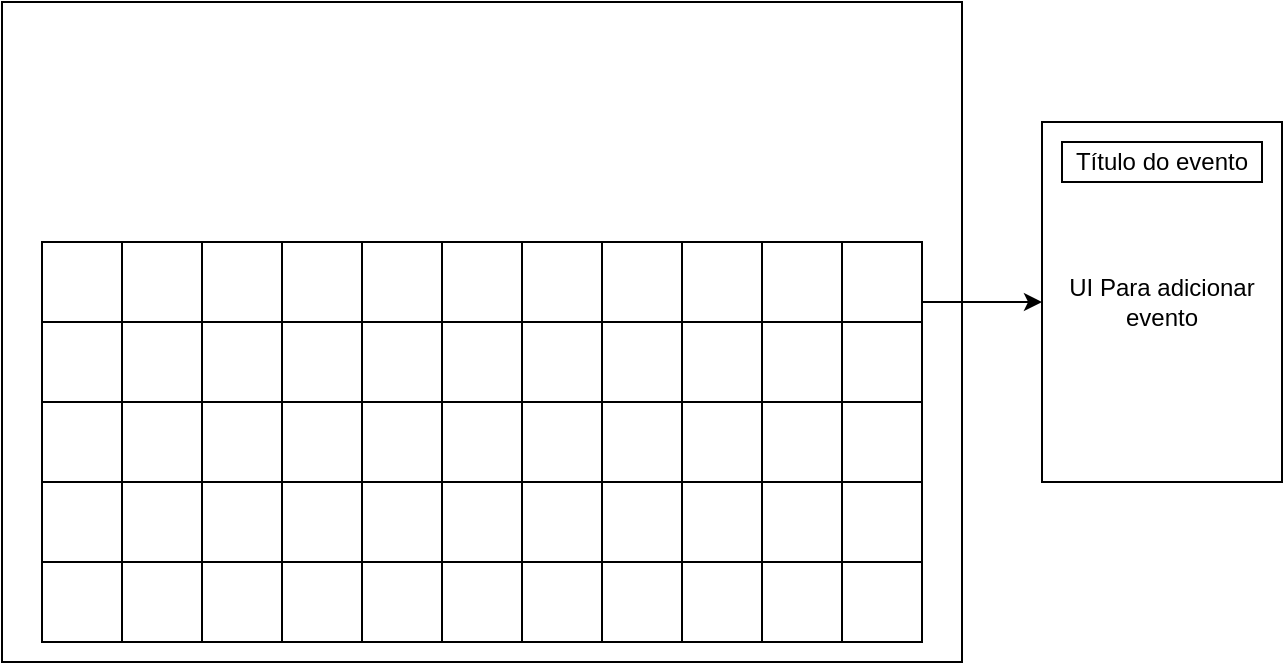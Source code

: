 <mxfile version="23.1.1" type="github">
  <diagram name="Page-1" id="lbBsrAstLEAVmpULbql0">
    <mxGraphModel dx="880" dy="510" grid="1" gridSize="10" guides="1" tooltips="1" connect="1" arrows="1" fold="1" page="1" pageScale="1" pageWidth="850" pageHeight="1100" math="0" shadow="0">
      <root>
        <mxCell id="0" />
        <mxCell id="1" parent="0" />
        <mxCell id="hrJdVnATFdpWf6Ox_6j2-1" value="" style="rounded=0;whiteSpace=wrap;html=1;" vertex="1" parent="1">
          <mxGeometry x="70" y="20" width="480" height="330" as="geometry" />
        </mxCell>
        <mxCell id="hrJdVnATFdpWf6Ox_6j2-2" value="" style="rounded=0;whiteSpace=wrap;html=1;" vertex="1" parent="1">
          <mxGeometry x="90" y="140" width="40" height="40" as="geometry" />
        </mxCell>
        <mxCell id="hrJdVnATFdpWf6Ox_6j2-3" value="" style="rounded=0;whiteSpace=wrap;html=1;" vertex="1" parent="1">
          <mxGeometry x="170" y="180" width="40" height="40" as="geometry" />
        </mxCell>
        <mxCell id="hrJdVnATFdpWf6Ox_6j2-4" value="" style="rounded=0;whiteSpace=wrap;html=1;" vertex="1" parent="1">
          <mxGeometry x="90" y="260" width="40" height="40" as="geometry" />
        </mxCell>
        <mxCell id="hrJdVnATFdpWf6Ox_6j2-5" value="" style="rounded=0;whiteSpace=wrap;html=1;" vertex="1" parent="1">
          <mxGeometry x="130" y="260" width="40" height="40" as="geometry" />
        </mxCell>
        <mxCell id="hrJdVnATFdpWf6Ox_6j2-6" value="" style="rounded=0;whiteSpace=wrap;html=1;" vertex="1" parent="1">
          <mxGeometry x="90" y="300" width="40" height="40" as="geometry" />
        </mxCell>
        <mxCell id="hrJdVnATFdpWf6Ox_6j2-7" value="" style="rounded=0;whiteSpace=wrap;html=1;" vertex="1" parent="1">
          <mxGeometry x="130" y="300" width="40" height="40" as="geometry" />
        </mxCell>
        <mxCell id="hrJdVnATFdpWf6Ox_6j2-8" value="" style="rounded=0;whiteSpace=wrap;html=1;" vertex="1" parent="1">
          <mxGeometry x="90" y="180" width="40" height="40" as="geometry" />
        </mxCell>
        <mxCell id="hrJdVnATFdpWf6Ox_6j2-9" value="" style="rounded=0;whiteSpace=wrap;html=1;" vertex="1" parent="1">
          <mxGeometry x="170" y="220" width="40" height="45" as="geometry" />
        </mxCell>
        <mxCell id="hrJdVnATFdpWf6Ox_6j2-10" value="" style="rounded=0;whiteSpace=wrap;html=1;" vertex="1" parent="1">
          <mxGeometry x="170" y="260" width="40" height="40" as="geometry" />
        </mxCell>
        <mxCell id="hrJdVnATFdpWf6Ox_6j2-11" value="" style="rounded=0;whiteSpace=wrap;html=1;" vertex="1" parent="1">
          <mxGeometry x="170" y="300" width="40" height="40" as="geometry" />
        </mxCell>
        <mxCell id="hrJdVnATFdpWf6Ox_6j2-12" value="" style="rounded=0;whiteSpace=wrap;html=1;" vertex="1" parent="1">
          <mxGeometry x="130" y="220" width="40" height="40" as="geometry" />
        </mxCell>
        <mxCell id="hrJdVnATFdpWf6Ox_6j2-13" value="" style="rounded=0;whiteSpace=wrap;html=1;" vertex="1" parent="1">
          <mxGeometry x="130" y="180" width="40" height="40" as="geometry" />
        </mxCell>
        <mxCell id="hrJdVnATFdpWf6Ox_6j2-14" value="" style="rounded=0;whiteSpace=wrap;html=1;" vertex="1" parent="1">
          <mxGeometry x="90" y="220" width="40" height="40" as="geometry" />
        </mxCell>
        <mxCell id="hrJdVnATFdpWf6Ox_6j2-17" value="" style="rounded=0;whiteSpace=wrap;html=1;" vertex="1" parent="1">
          <mxGeometry x="130" y="140" width="40" height="40" as="geometry" />
        </mxCell>
        <mxCell id="hrJdVnATFdpWf6Ox_6j2-18" value="" style="rounded=0;whiteSpace=wrap;html=1;" vertex="1" parent="1">
          <mxGeometry x="170" y="140" width="40" height="40" as="geometry" />
        </mxCell>
        <mxCell id="hrJdVnATFdpWf6Ox_6j2-19" value="" style="rounded=0;whiteSpace=wrap;html=1;" vertex="1" parent="1">
          <mxGeometry x="210" y="140" width="40" height="40" as="geometry" />
        </mxCell>
        <mxCell id="hrJdVnATFdpWf6Ox_6j2-20" value="" style="rounded=0;whiteSpace=wrap;html=1;" vertex="1" parent="1">
          <mxGeometry x="290" y="180" width="40" height="40" as="geometry" />
        </mxCell>
        <mxCell id="hrJdVnATFdpWf6Ox_6j2-21" value="" style="rounded=0;whiteSpace=wrap;html=1;" vertex="1" parent="1">
          <mxGeometry x="210" y="260" width="40" height="40" as="geometry" />
        </mxCell>
        <mxCell id="hrJdVnATFdpWf6Ox_6j2-22" value="" style="rounded=0;whiteSpace=wrap;html=1;" vertex="1" parent="1">
          <mxGeometry x="250" y="260" width="40" height="40" as="geometry" />
        </mxCell>
        <mxCell id="hrJdVnATFdpWf6Ox_6j2-23" value="" style="rounded=0;whiteSpace=wrap;html=1;" vertex="1" parent="1">
          <mxGeometry x="210" y="300" width="40" height="40" as="geometry" />
        </mxCell>
        <mxCell id="hrJdVnATFdpWf6Ox_6j2-24" value="" style="rounded=0;whiteSpace=wrap;html=1;" vertex="1" parent="1">
          <mxGeometry x="250" y="300" width="40" height="40" as="geometry" />
        </mxCell>
        <mxCell id="hrJdVnATFdpWf6Ox_6j2-25" value="" style="rounded=0;whiteSpace=wrap;html=1;" vertex="1" parent="1">
          <mxGeometry x="210" y="180" width="40" height="40" as="geometry" />
        </mxCell>
        <mxCell id="hrJdVnATFdpWf6Ox_6j2-26" value="" style="rounded=0;whiteSpace=wrap;html=1;" vertex="1" parent="1">
          <mxGeometry x="290" y="220" width="40" height="45" as="geometry" />
        </mxCell>
        <mxCell id="hrJdVnATFdpWf6Ox_6j2-27" value="" style="rounded=0;whiteSpace=wrap;html=1;" vertex="1" parent="1">
          <mxGeometry x="290" y="260" width="40" height="40" as="geometry" />
        </mxCell>
        <mxCell id="hrJdVnATFdpWf6Ox_6j2-28" value="" style="rounded=0;whiteSpace=wrap;html=1;" vertex="1" parent="1">
          <mxGeometry x="290" y="300" width="40" height="40" as="geometry" />
        </mxCell>
        <mxCell id="hrJdVnATFdpWf6Ox_6j2-29" value="" style="rounded=0;whiteSpace=wrap;html=1;" vertex="1" parent="1">
          <mxGeometry x="250" y="220" width="40" height="40" as="geometry" />
        </mxCell>
        <mxCell id="hrJdVnATFdpWf6Ox_6j2-30" value="" style="rounded=0;whiteSpace=wrap;html=1;" vertex="1" parent="1">
          <mxGeometry x="250" y="180" width="40" height="40" as="geometry" />
        </mxCell>
        <mxCell id="hrJdVnATFdpWf6Ox_6j2-31" value="" style="rounded=0;whiteSpace=wrap;html=1;" vertex="1" parent="1">
          <mxGeometry x="210" y="220" width="40" height="40" as="geometry" />
        </mxCell>
        <mxCell id="hrJdVnATFdpWf6Ox_6j2-32" value="" style="rounded=0;whiteSpace=wrap;html=1;" vertex="1" parent="1">
          <mxGeometry x="250" y="140" width="40" height="40" as="geometry" />
        </mxCell>
        <mxCell id="hrJdVnATFdpWf6Ox_6j2-33" value="" style="rounded=0;whiteSpace=wrap;html=1;" vertex="1" parent="1">
          <mxGeometry x="290" y="140" width="40" height="40" as="geometry" />
        </mxCell>
        <mxCell id="hrJdVnATFdpWf6Ox_6j2-34" value="" style="rounded=0;whiteSpace=wrap;html=1;" vertex="1" parent="1">
          <mxGeometry x="330" y="140" width="40" height="40" as="geometry" />
        </mxCell>
        <mxCell id="hrJdVnATFdpWf6Ox_6j2-35" value="" style="rounded=0;whiteSpace=wrap;html=1;" vertex="1" parent="1">
          <mxGeometry x="410" y="180" width="40" height="40" as="geometry" />
        </mxCell>
        <mxCell id="hrJdVnATFdpWf6Ox_6j2-36" value="" style="rounded=0;whiteSpace=wrap;html=1;" vertex="1" parent="1">
          <mxGeometry x="330" y="260" width="40" height="40" as="geometry" />
        </mxCell>
        <mxCell id="hrJdVnATFdpWf6Ox_6j2-37" value="" style="rounded=0;whiteSpace=wrap;html=1;" vertex="1" parent="1">
          <mxGeometry x="370" y="260" width="40" height="40" as="geometry" />
        </mxCell>
        <mxCell id="hrJdVnATFdpWf6Ox_6j2-38" value="" style="rounded=0;whiteSpace=wrap;html=1;" vertex="1" parent="1">
          <mxGeometry x="330" y="300" width="40" height="40" as="geometry" />
        </mxCell>
        <mxCell id="hrJdVnATFdpWf6Ox_6j2-39" value="" style="rounded=0;whiteSpace=wrap;html=1;" vertex="1" parent="1">
          <mxGeometry x="370" y="300" width="40" height="40" as="geometry" />
        </mxCell>
        <mxCell id="hrJdVnATFdpWf6Ox_6j2-40" value="" style="rounded=0;whiteSpace=wrap;html=1;" vertex="1" parent="1">
          <mxGeometry x="330" y="180" width="40" height="40" as="geometry" />
        </mxCell>
        <mxCell id="hrJdVnATFdpWf6Ox_6j2-41" value="" style="rounded=0;whiteSpace=wrap;html=1;" vertex="1" parent="1">
          <mxGeometry x="410" y="220" width="40" height="45" as="geometry" />
        </mxCell>
        <mxCell id="hrJdVnATFdpWf6Ox_6j2-42" value="" style="rounded=0;whiteSpace=wrap;html=1;" vertex="1" parent="1">
          <mxGeometry x="410" y="260" width="40" height="40" as="geometry" />
        </mxCell>
        <mxCell id="hrJdVnATFdpWf6Ox_6j2-43" value="" style="rounded=0;whiteSpace=wrap;html=1;" vertex="1" parent="1">
          <mxGeometry x="410" y="300" width="40" height="40" as="geometry" />
        </mxCell>
        <mxCell id="hrJdVnATFdpWf6Ox_6j2-44" value="" style="rounded=0;whiteSpace=wrap;html=1;" vertex="1" parent="1">
          <mxGeometry x="370" y="220" width="40" height="40" as="geometry" />
        </mxCell>
        <mxCell id="hrJdVnATFdpWf6Ox_6j2-45" value="" style="rounded=0;whiteSpace=wrap;html=1;" vertex="1" parent="1">
          <mxGeometry x="370" y="180" width="40" height="40" as="geometry" />
        </mxCell>
        <mxCell id="hrJdVnATFdpWf6Ox_6j2-46" value="" style="rounded=0;whiteSpace=wrap;html=1;" vertex="1" parent="1">
          <mxGeometry x="330" y="220" width="40" height="40" as="geometry" />
        </mxCell>
        <mxCell id="hrJdVnATFdpWf6Ox_6j2-47" value="" style="rounded=0;whiteSpace=wrap;html=1;" vertex="1" parent="1">
          <mxGeometry x="370" y="140" width="40" height="40" as="geometry" />
        </mxCell>
        <mxCell id="hrJdVnATFdpWf6Ox_6j2-48" value="" style="rounded=0;whiteSpace=wrap;html=1;" vertex="1" parent="1">
          <mxGeometry x="410" y="140" width="40" height="40" as="geometry" />
        </mxCell>
        <mxCell id="hrJdVnATFdpWf6Ox_6j2-49" value="" style="rounded=0;whiteSpace=wrap;html=1;" vertex="1" parent="1">
          <mxGeometry x="450" y="140" width="40" height="40" as="geometry" />
        </mxCell>
        <mxCell id="hrJdVnATFdpWf6Ox_6j2-51" value="" style="rounded=0;whiteSpace=wrap;html=1;" vertex="1" parent="1">
          <mxGeometry x="450" y="260" width="40" height="40" as="geometry" />
        </mxCell>
        <mxCell id="hrJdVnATFdpWf6Ox_6j2-52" value="" style="rounded=0;whiteSpace=wrap;html=1;" vertex="1" parent="1">
          <mxGeometry x="490" y="260" width="40" height="40" as="geometry" />
        </mxCell>
        <mxCell id="hrJdVnATFdpWf6Ox_6j2-53" value="" style="rounded=0;whiteSpace=wrap;html=1;" vertex="1" parent="1">
          <mxGeometry x="450" y="300" width="40" height="40" as="geometry" />
        </mxCell>
        <mxCell id="hrJdVnATFdpWf6Ox_6j2-54" value="" style="rounded=0;whiteSpace=wrap;html=1;" vertex="1" parent="1">
          <mxGeometry x="490" y="300" width="40" height="40" as="geometry" />
        </mxCell>
        <mxCell id="hrJdVnATFdpWf6Ox_6j2-55" value="" style="rounded=0;whiteSpace=wrap;html=1;" vertex="1" parent="1">
          <mxGeometry x="450" y="180" width="40" height="40" as="geometry" />
        </mxCell>
        <mxCell id="hrJdVnATFdpWf6Ox_6j2-59" value="" style="rounded=0;whiteSpace=wrap;html=1;" vertex="1" parent="1">
          <mxGeometry x="490" y="220" width="40" height="40" as="geometry" />
        </mxCell>
        <mxCell id="hrJdVnATFdpWf6Ox_6j2-60" value="" style="rounded=0;whiteSpace=wrap;html=1;" vertex="1" parent="1">
          <mxGeometry x="490" y="180" width="40" height="40" as="geometry" />
        </mxCell>
        <mxCell id="hrJdVnATFdpWf6Ox_6j2-61" value="" style="rounded=0;whiteSpace=wrap;html=1;" vertex="1" parent="1">
          <mxGeometry x="450" y="220" width="40" height="40" as="geometry" />
        </mxCell>
        <mxCell id="hrJdVnATFdpWf6Ox_6j2-65" style="edgeStyle=orthogonalEdgeStyle;rounded=0;orthogonalLoop=1;jettySize=auto;html=1;exitX=1;exitY=0.75;exitDx=0;exitDy=0;" edge="1" parent="1" source="hrJdVnATFdpWf6Ox_6j2-62" target="hrJdVnATFdpWf6Ox_6j2-66">
          <mxGeometry relative="1" as="geometry">
            <mxPoint x="650" y="110" as="targetPoint" />
          </mxGeometry>
        </mxCell>
        <mxCell id="hrJdVnATFdpWf6Ox_6j2-62" value="" style="rounded=0;whiteSpace=wrap;html=1;" vertex="1" parent="1">
          <mxGeometry x="490" y="140" width="40" height="40" as="geometry" />
        </mxCell>
        <mxCell id="hrJdVnATFdpWf6Ox_6j2-66" value="UI Para adicionar&lt;br&gt;evento" style="rounded=0;whiteSpace=wrap;html=1;" vertex="1" parent="1">
          <mxGeometry x="590" y="80" width="120" height="180" as="geometry" />
        </mxCell>
        <mxCell id="hrJdVnATFdpWf6Ox_6j2-71" value="Título do evento" style="rounded=0;whiteSpace=wrap;html=1;" vertex="1" parent="1">
          <mxGeometry x="600" y="90" width="100" height="20" as="geometry" />
        </mxCell>
      </root>
    </mxGraphModel>
  </diagram>
</mxfile>

